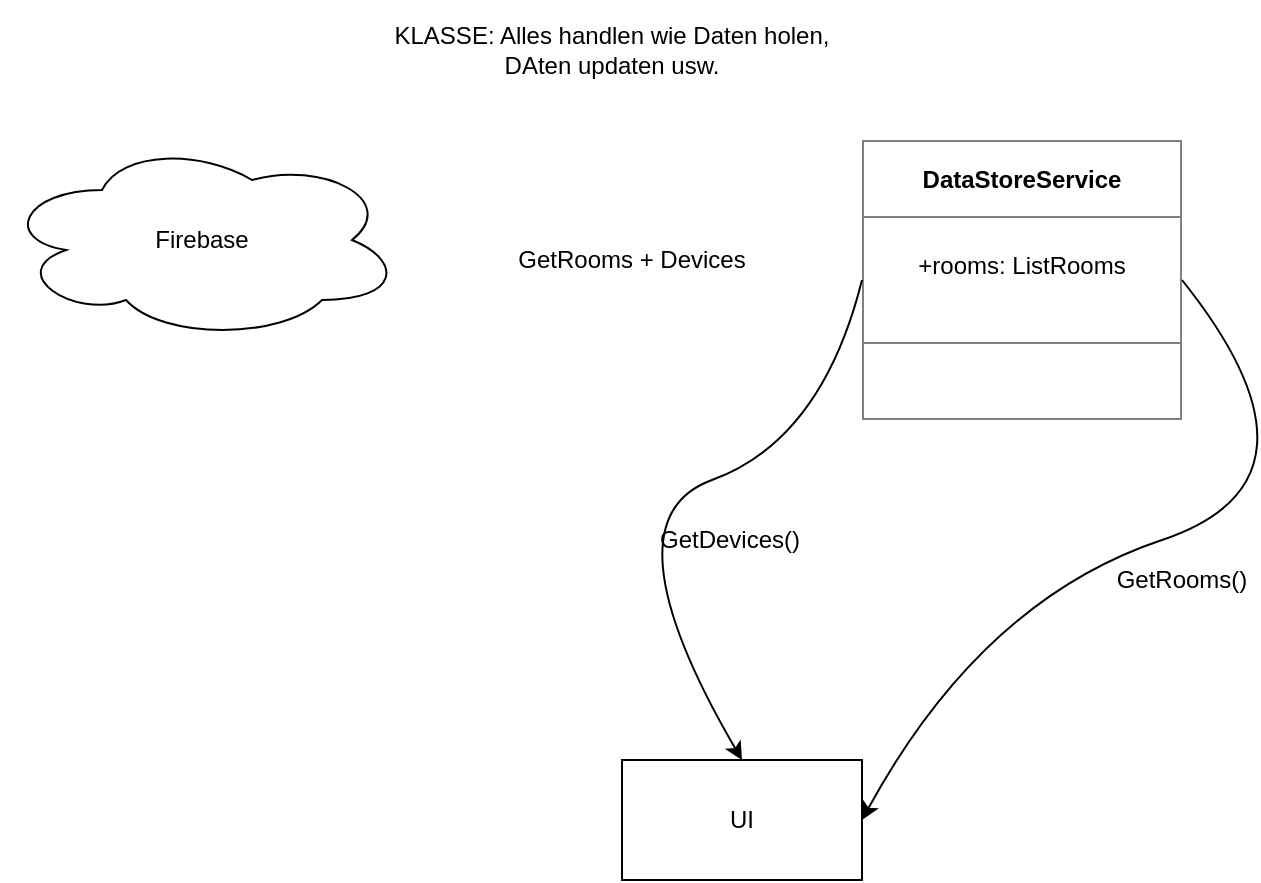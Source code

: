 <mxfile version="14.3.0" type="github">
  <diagram id="fWcPHL50uCcHRdFmVB9c" name="Page-1">
    <mxGraphModel dx="755" dy="2282" grid="1" gridSize="10" guides="1" tooltips="1" connect="1" arrows="1" fold="1" page="1" pageScale="1" pageWidth="827" pageHeight="1169" math="0" shadow="0">
      <root>
        <mxCell id="0" />
        <mxCell id="1" parent="0" />
        <mxCell id="Kz6Ia2cwn0VVVTPrKjw_-1" value="Firebase" style="ellipse;shape=cloud;whiteSpace=wrap;html=1;" vertex="1" parent="1">
          <mxGeometry x="50" y="40" width="200" height="100" as="geometry" />
        </mxCell>
        <mxCell id="Kz6Ia2cwn0VVVTPrKjw_-2" value="UI" style="rounded=0;whiteSpace=wrap;html=1;" vertex="1" parent="1">
          <mxGeometry x="360" y="350" width="120" height="60" as="geometry" />
        </mxCell>
        <mxCell id="Kz6Ia2cwn0VVVTPrKjw_-13" value="&lt;table border=&quot;1&quot; width=&quot;100%&quot; cellpadding=&quot;4&quot; style=&quot;width: 100% ; height: 100% ; border-collapse: collapse&quot;&gt;&lt;tbody&gt;&lt;tr&gt;&lt;th align=&quot;center&quot;&gt;DataStoreService&lt;/th&gt;&lt;/tr&gt;&lt;tr&gt;&lt;td align=&quot;center&quot;&gt;+rooms: ListRooms&lt;br&gt;&lt;br&gt;&lt;/td&gt;&lt;/tr&gt;&lt;tr&gt;&lt;td align=&quot;center&quot;&gt;&lt;br&gt;&lt;/td&gt;&lt;/tr&gt;&lt;/tbody&gt;&lt;/table&gt;" style="text;html=1;strokeColor=none;fillColor=none;overflow=fill;" vertex="1" parent="1">
          <mxGeometry x="480" y="40" width="160" height="140" as="geometry" />
        </mxCell>
        <mxCell id="Kz6Ia2cwn0VVVTPrKjw_-14" value="GetRooms + Devices" style="text;html=1;strokeColor=none;fillColor=none;align=center;verticalAlign=middle;whiteSpace=wrap;rounded=0;" vertex="1" parent="1">
          <mxGeometry x="260" y="90" width="210" height="20" as="geometry" />
        </mxCell>
        <mxCell id="Kz6Ia2cwn0VVVTPrKjw_-15" value="" style="curved=1;endArrow=classic;html=1;exitX=1;exitY=0.5;exitDx=0;exitDy=0;entryX=1;entryY=0.5;entryDx=0;entryDy=0;" edge="1" parent="1" source="Kz6Ia2cwn0VVVTPrKjw_-13" target="Kz6Ia2cwn0VVVTPrKjw_-2">
          <mxGeometry width="50" height="50" relative="1" as="geometry">
            <mxPoint x="360" y="580" as="sourcePoint" />
            <mxPoint x="410" y="530" as="targetPoint" />
            <Array as="points">
              <mxPoint x="720" y="210" />
              <mxPoint x="540" y="270" />
            </Array>
          </mxGeometry>
        </mxCell>
        <mxCell id="Kz6Ia2cwn0VVVTPrKjw_-16" value="GetRooms()" style="text;html=1;strokeColor=none;fillColor=none;align=center;verticalAlign=middle;whiteSpace=wrap;rounded=0;" vertex="1" parent="1">
          <mxGeometry x="620" y="250" width="40" height="20" as="geometry" />
        </mxCell>
        <mxCell id="Kz6Ia2cwn0VVVTPrKjw_-17" value="GetDevices()" style="text;html=1;strokeColor=none;fillColor=none;align=center;verticalAlign=middle;whiteSpace=wrap;rounded=0;" vertex="1" parent="1">
          <mxGeometry x="394" y="230" width="40" height="20" as="geometry" />
        </mxCell>
        <mxCell id="Kz6Ia2cwn0VVVTPrKjw_-19" value="" style="curved=1;endArrow=classic;html=1;entryX=0.5;entryY=0;entryDx=0;entryDy=0;exitX=0;exitY=0.5;exitDx=0;exitDy=0;" edge="1" parent="1" source="Kz6Ia2cwn0VVVTPrKjw_-13" target="Kz6Ia2cwn0VVVTPrKjw_-2">
          <mxGeometry width="50" height="50" relative="1" as="geometry">
            <mxPoint x="410" y="190" as="sourcePoint" />
            <mxPoint x="460" y="140" as="targetPoint" />
            <Array as="points">
              <mxPoint x="460" y="190" />
              <mxPoint x="350" y="230" />
            </Array>
          </mxGeometry>
        </mxCell>
        <mxCell id="Kz6Ia2cwn0VVVTPrKjw_-20" value="KLASSE: Alles handlen wie Daten holen, DAten updaten usw." style="text;html=1;strokeColor=none;fillColor=none;align=center;verticalAlign=middle;whiteSpace=wrap;rounded=0;" vertex="1" parent="1">
          <mxGeometry x="240" y="-30" width="230" height="50" as="geometry" />
        </mxCell>
        <mxCell id="Kz6Ia2cwn0VVVTPrKjw_-21" style="edgeStyle=orthogonalEdgeStyle;rounded=0;orthogonalLoop=1;jettySize=auto;html=1;exitX=0.5;exitY=1;exitDx=0;exitDy=0;" edge="1" parent="1" source="Kz6Ia2cwn0VVVTPrKjw_-13" target="Kz6Ia2cwn0VVVTPrKjw_-13">
          <mxGeometry relative="1" as="geometry" />
        </mxCell>
      </root>
    </mxGraphModel>
  </diagram>
</mxfile>
